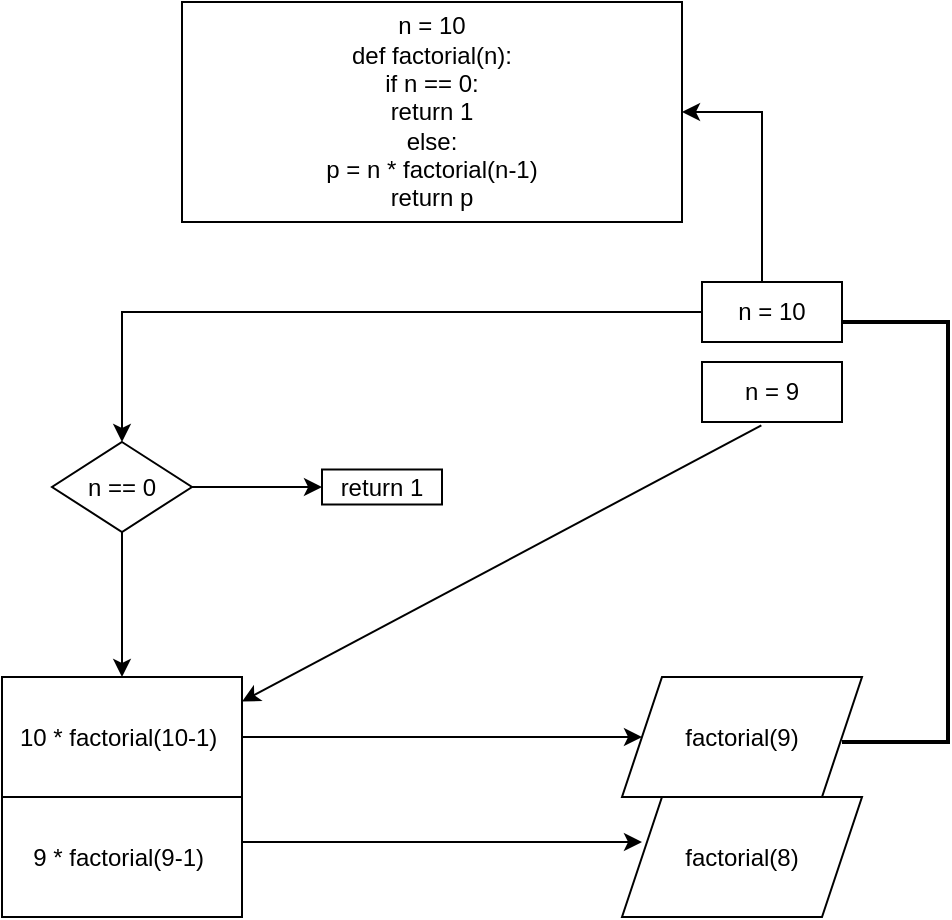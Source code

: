 <mxfile version="22.1.22" type="embed">
  <diagram id="dHoZFoNN_B_xBDY46WZ_" name="Page-1">
    <mxGraphModel dx="1471" dy="508" grid="1" gridSize="10" guides="1" tooltips="1" connect="1" arrows="1" fold="1" page="1" pageScale="1" pageWidth="827" pageHeight="1169" math="0" shadow="0">
      <root>
        <mxCell id="0" />
        <mxCell id="1" parent="0" />
        <mxCell id="2" value="n = 10&lt;br&gt;def factorial(n):&lt;br&gt;if n == 0:&lt;br&gt;return 1&lt;br&gt;else:&lt;br&gt;p = n * factorial(n-1)&lt;br&gt;return p" style="rounded=0;whiteSpace=wrap;html=1;" vertex="1" parent="1">
          <mxGeometry x="80" y="90" width="250" height="110" as="geometry" />
        </mxCell>
        <mxCell id="9" value="" style="edgeStyle=orthogonalEdgeStyle;rounded=0;orthogonalLoop=1;jettySize=auto;html=1;" edge="1" parent="1" source="3" target="8">
          <mxGeometry relative="1" as="geometry" />
        </mxCell>
        <mxCell id="17" value="" style="edgeStyle=orthogonalEdgeStyle;rounded=0;orthogonalLoop=1;jettySize=auto;html=1;" edge="1" parent="1" source="3" target="2">
          <mxGeometry relative="1" as="geometry">
            <Array as="points">
              <mxPoint x="370" y="145" />
            </Array>
          </mxGeometry>
        </mxCell>
        <mxCell id="3" value="n = 10" style="rounded=0;whiteSpace=wrap;html=1;" vertex="1" parent="1">
          <mxGeometry x="340" y="230" width="70" height="30" as="geometry" />
        </mxCell>
        <mxCell id="11" value="" style="edgeStyle=orthogonalEdgeStyle;rounded=0;orthogonalLoop=1;jettySize=auto;html=1;" edge="1" parent="1" source="8" target="10">
          <mxGeometry relative="1" as="geometry" />
        </mxCell>
        <mxCell id="13" value="" style="edgeStyle=orthogonalEdgeStyle;rounded=0;orthogonalLoop=1;jettySize=auto;html=1;" edge="1" parent="1" source="8" target="12">
          <mxGeometry relative="1" as="geometry" />
        </mxCell>
        <mxCell id="8" value="n == 0" style="rhombus;whiteSpace=wrap;html=1;rounded=0;" vertex="1" parent="1">
          <mxGeometry x="15" y="310" width="70" height="45" as="geometry" />
        </mxCell>
        <mxCell id="10" value="return 1" style="whiteSpace=wrap;html=1;rounded=0;" vertex="1" parent="1">
          <mxGeometry x="150" y="323.75" width="60" height="17.5" as="geometry" />
        </mxCell>
        <mxCell id="15" value="" style="edgeStyle=orthogonalEdgeStyle;rounded=0;orthogonalLoop=1;jettySize=auto;html=1;" edge="1" parent="1" source="12" target="14">
          <mxGeometry relative="1" as="geometry" />
        </mxCell>
        <mxCell id="12" value="10 * factorial(10-1)&amp;nbsp;" style="whiteSpace=wrap;html=1;rounded=0;" vertex="1" parent="1">
          <mxGeometry x="-10" y="427.5" width="120" height="60" as="geometry" />
        </mxCell>
        <mxCell id="14" value="factorial(9)" style="shape=parallelogram;perimeter=parallelogramPerimeter;whiteSpace=wrap;html=1;fixedSize=1;rounded=0;" vertex="1" parent="1">
          <mxGeometry x="300" y="427.5" width="120" height="60" as="geometry" />
        </mxCell>
        <mxCell id="20" value="" style="strokeWidth=2;html=1;shape=mxgraph.flowchart.annotation_1;align=left;pointerEvents=1;direction=west;" vertex="1" parent="1">
          <mxGeometry x="410" y="250" width="53" height="210" as="geometry" />
        </mxCell>
        <mxCell id="23" value="n = 9" style="rounded=0;whiteSpace=wrap;html=1;" vertex="1" parent="1">
          <mxGeometry x="340" y="270" width="70" height="30" as="geometry" />
        </mxCell>
        <mxCell id="28" value="" style="endArrow=classic;html=1;rounded=0;exitX=0.424;exitY=1.055;exitDx=0;exitDy=0;exitPerimeter=0;" edge="1" parent="1" source="23">
          <mxGeometry width="50" height="50" relative="1" as="geometry">
            <mxPoint x="398.13" y="410.0" as="sourcePoint" />
            <mxPoint x="109.999" y="439.802" as="targetPoint" />
          </mxGeometry>
        </mxCell>
        <mxCell id="29" value="9 * factorial(9-1)&amp;nbsp;" style="whiteSpace=wrap;html=1;rounded=0;" vertex="1" parent="1">
          <mxGeometry x="-10" y="487.5" width="120" height="60" as="geometry" />
        </mxCell>
        <mxCell id="30" value="factorial(8)" style="shape=parallelogram;perimeter=parallelogramPerimeter;whiteSpace=wrap;html=1;fixedSize=1;rounded=0;" vertex="1" parent="1">
          <mxGeometry x="300" y="487.5" width="120" height="60" as="geometry" />
        </mxCell>
        <mxCell id="31" value="" style="edgeStyle=orthogonalEdgeStyle;rounded=0;orthogonalLoop=1;jettySize=auto;html=1;" edge="1" parent="1">
          <mxGeometry relative="1" as="geometry">
            <mxPoint x="110" y="510" as="sourcePoint" />
            <mxPoint x="310" y="510" as="targetPoint" />
          </mxGeometry>
        </mxCell>
      </root>
    </mxGraphModel>
  </diagram>
</mxfile>
